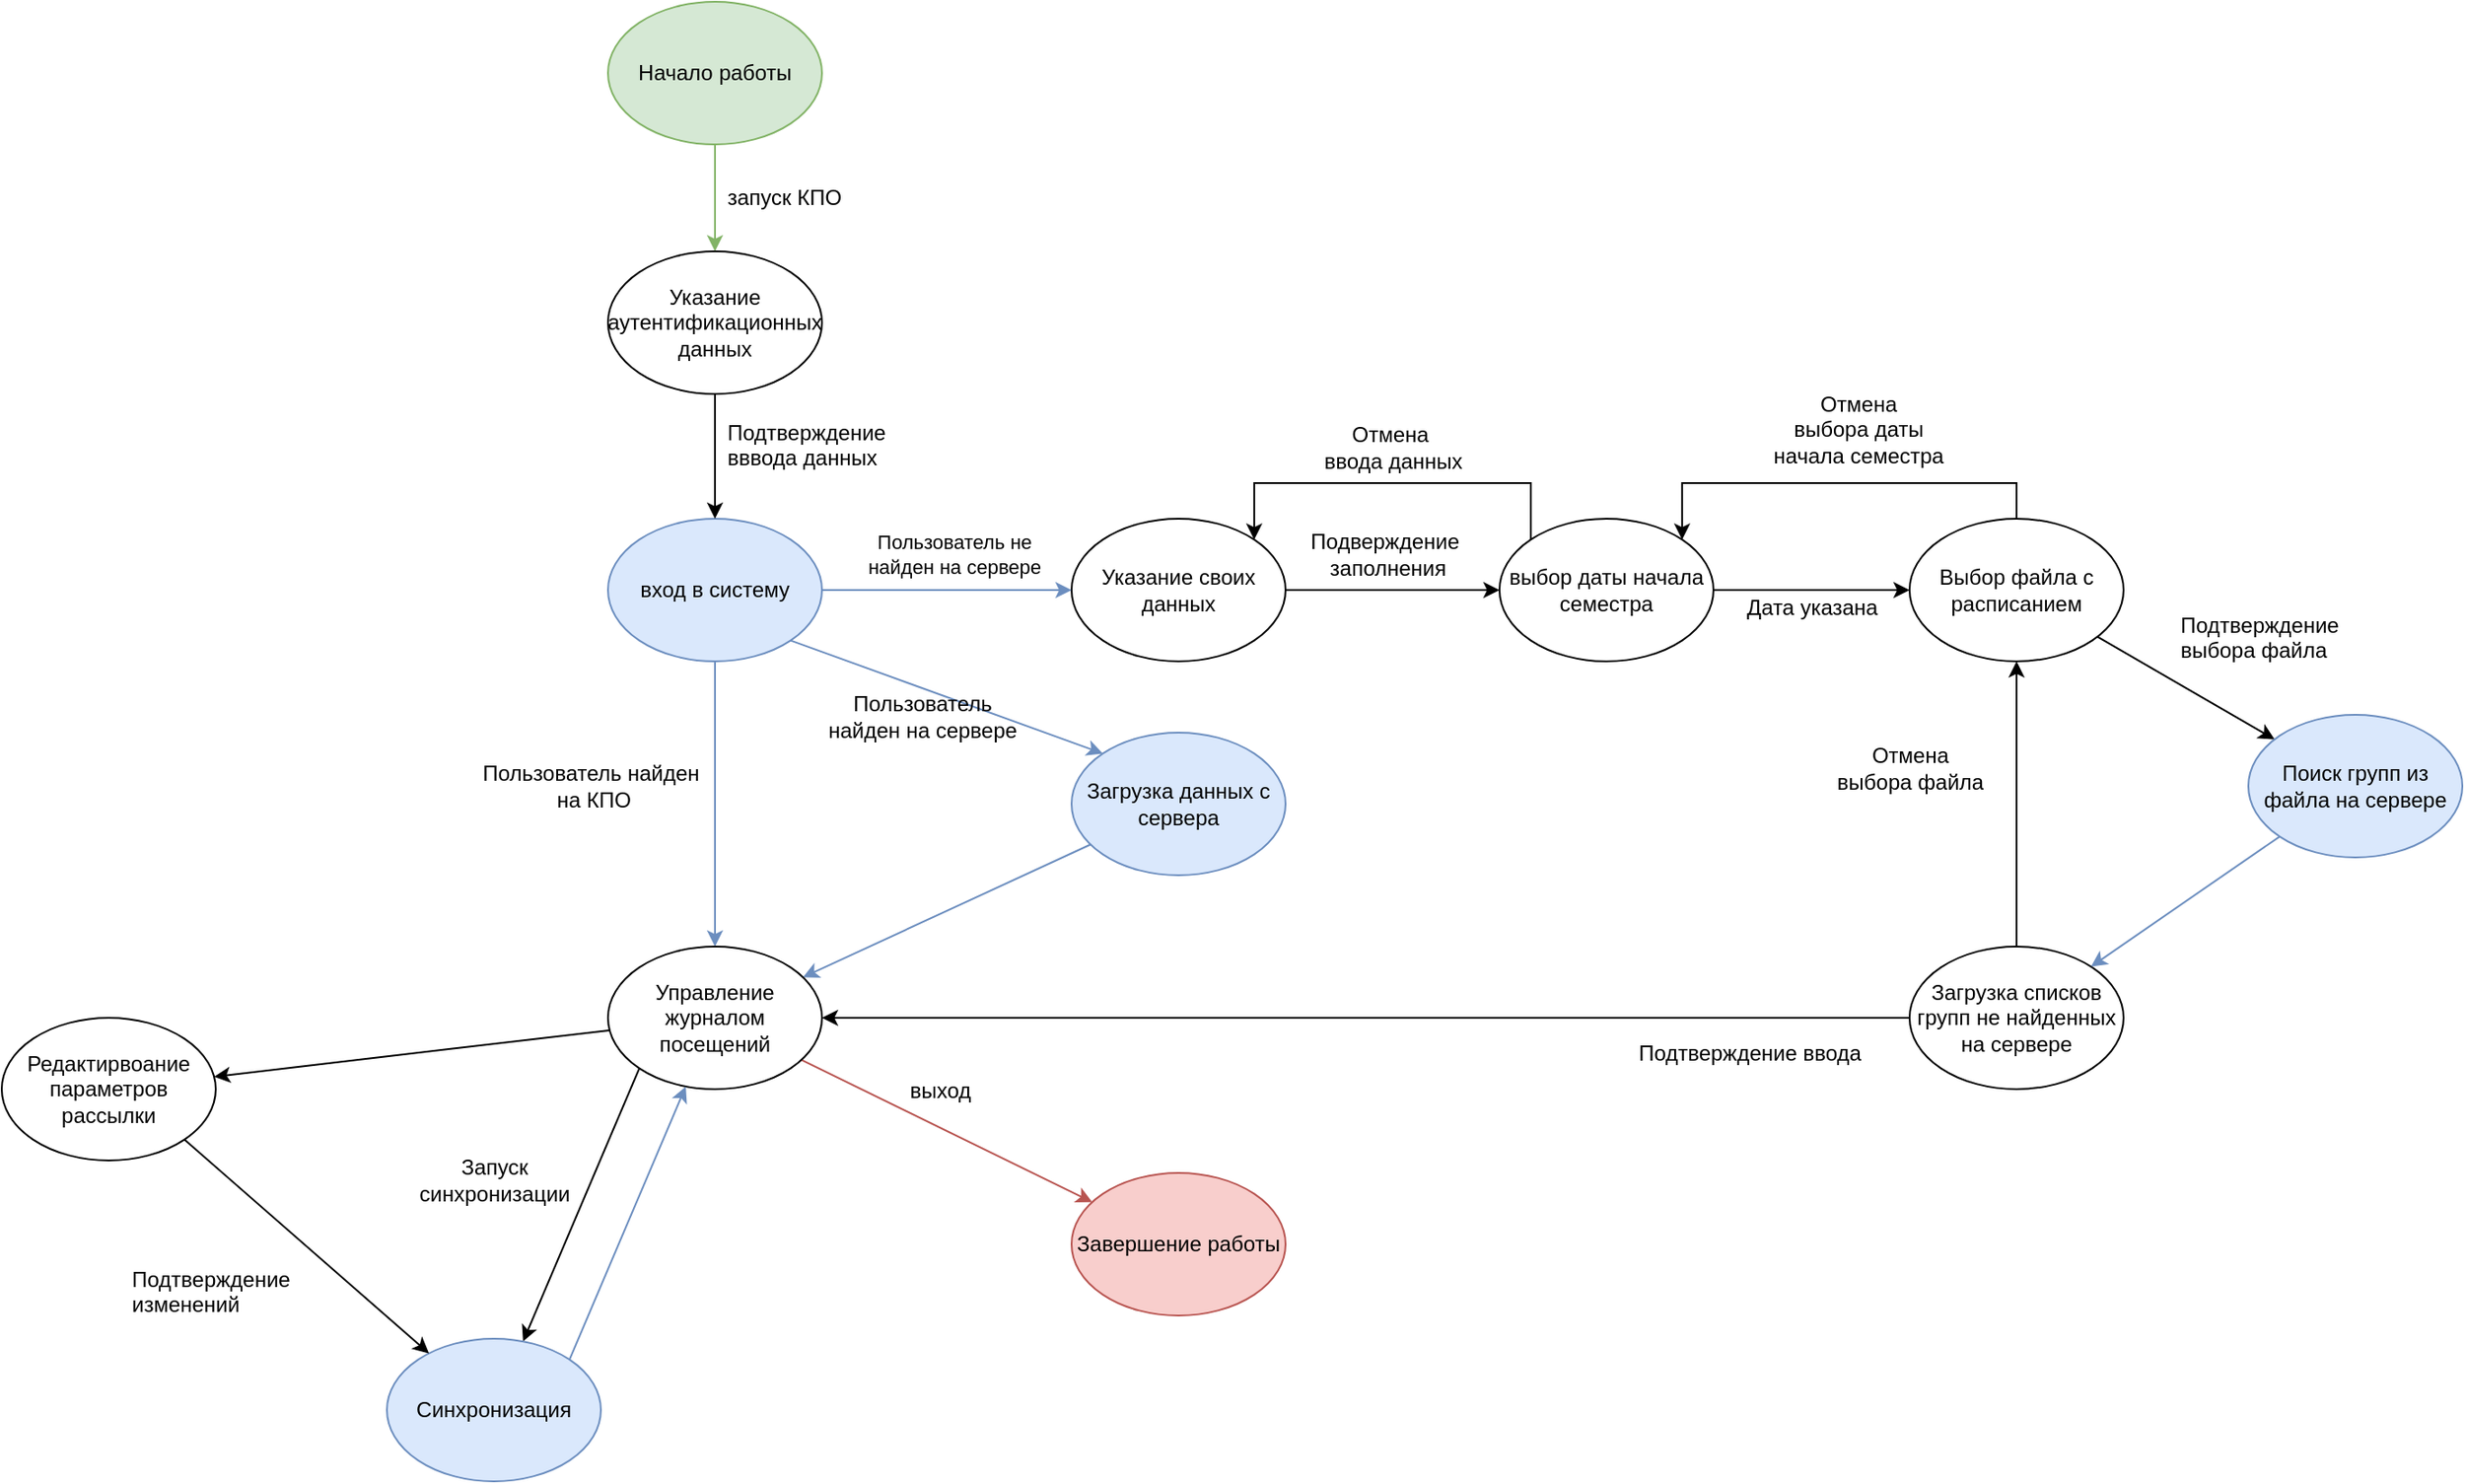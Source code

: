 <mxfile version="10.8.8" type="device"><diagram id="FXQ0D2DGCtfwf9uwDuu3" name="Page-1"><mxGraphModel dx="2373" dy="1999" grid="1" gridSize="10" guides="1" tooltips="1" connect="1" arrows="1" fold="1" page="1" pageScale="1" pageWidth="827" pageHeight="1169" math="0" shadow="0"><root><mxCell id="0"/><mxCell id="1" parent="0"/><mxCell id="UvkeQ3F2zcPWnd3-Ok8B-3" style="edgeStyle=orthogonalEdgeStyle;rounded=0;orthogonalLoop=1;jettySize=auto;html=1;" edge="1" parent="1" source="UvkeQ3F2zcPWnd3-Ok8B-1" target="UvkeQ3F2zcPWnd3-Ok8B-2"><mxGeometry relative="1" as="geometry"/></mxCell><mxCell id="UvkeQ3F2zcPWnd3-Ok8B-10" value="Дата указана" style="text;html=1;resizable=0;points=[];align=center;verticalAlign=middle;labelBackgroundColor=#ffffff;" vertex="1" connectable="0" parent="UvkeQ3F2zcPWnd3-Ok8B-3"><mxGeometry x="-0.309" y="-3" relative="1" as="geometry"><mxPoint x="17" y="7" as="offset"/></mxGeometry></mxCell><mxCell id="UvkeQ3F2zcPWnd3-Ok8B-34" style="edgeStyle=elbowEdgeStyle;rounded=0;orthogonalLoop=1;jettySize=auto;html=1;exitX=0;exitY=0;exitDx=0;exitDy=0;entryX=1;entryY=0;entryDx=0;entryDy=0;" edge="1" parent="1" source="UvkeQ3F2zcPWnd3-Ok8B-1" target="UvkeQ3F2zcPWnd3-Ok8B-12"><mxGeometry relative="1" as="geometry"><Array as="points"><mxPoint x="160" y="90"/></Array></mxGeometry></mxCell><mxCell id="UvkeQ3F2zcPWnd3-Ok8B-38" value="&lt;span&gt;Отмена&amp;nbsp;&lt;/span&gt;&lt;br&gt;&lt;span&gt;ввода данных&lt;/span&gt;" style="text;html=1;resizable=0;points=[];align=center;verticalAlign=middle;labelBackgroundColor=#ffffff;" vertex="1" connectable="0" parent="UvkeQ3F2zcPWnd3-Ok8B-34"><mxGeometry x="-0.191" y="1" relative="1" as="geometry"><mxPoint x="-21" y="-21" as="offset"/></mxGeometry></mxCell><mxCell id="UvkeQ3F2zcPWnd3-Ok8B-1" value="выбор даты начала семестра" style="ellipse;whiteSpace=wrap;html=1;" vertex="1" parent="1"><mxGeometry x="210" y="110" width="120" height="80" as="geometry"/></mxCell><mxCell id="UvkeQ3F2zcPWnd3-Ok8B-4" style="edgeStyle=orthogonalEdgeStyle;rounded=0;orthogonalLoop=1;jettySize=auto;html=1;exitX=0.5;exitY=0;exitDx=0;exitDy=0;entryX=1;entryY=0;entryDx=0;entryDy=0;" edge="1" parent="1" source="UvkeQ3F2zcPWnd3-Ok8B-2" target="UvkeQ3F2zcPWnd3-Ok8B-1"><mxGeometry relative="1" as="geometry"><Array as="points"><mxPoint x="500" y="90"/><mxPoint x="312" y="90"/></Array></mxGeometry></mxCell><mxCell id="UvkeQ3F2zcPWnd3-Ok8B-6" value="Отмена &lt;br&gt;выбора даты &lt;br&gt;начала семестра" style="text;html=1;resizable=0;points=[];align=center;verticalAlign=middle;labelBackgroundColor=#ffffff;" vertex="1" connectable="0" parent="UvkeQ3F2zcPWnd3-Ok8B-4"><mxGeometry x="0.089" y="-2" relative="1" as="geometry"><mxPoint x="21" y="-28" as="offset"/></mxGeometry></mxCell><mxCell id="UvkeQ3F2zcPWnd3-Ok8B-54" style="edgeStyle=none;rounded=0;orthogonalLoop=1;jettySize=auto;html=1;" edge="1" parent="1" source="UvkeQ3F2zcPWnd3-Ok8B-2" target="UvkeQ3F2zcPWnd3-Ok8B-55"><mxGeometry relative="1" as="geometry"><mxPoint x="690" y="250" as="targetPoint"/></mxGeometry></mxCell><mxCell id="UvkeQ3F2zcPWnd3-Ok8B-2" value="Выбор файла с расписанием" style="ellipse;whiteSpace=wrap;html=1;" vertex="1" parent="1"><mxGeometry x="440" y="110" width="120" height="80" as="geometry"/></mxCell><mxCell id="UvkeQ3F2zcPWnd3-Ok8B-25" style="edgeStyle=orthogonalEdgeStyle;curved=1;rounded=0;orthogonalLoop=1;jettySize=auto;html=1;exitX=0;exitY=0.5;exitDx=0;exitDy=0;entryX=1;entryY=0.5;entryDx=0;entryDy=0;" edge="1" parent="1" source="UvkeQ3F2zcPWnd3-Ok8B-7" target="UvkeQ3F2zcPWnd3-Ok8B-21"><mxGeometry relative="1" as="geometry"/></mxCell><mxCell id="UvkeQ3F2zcPWnd3-Ok8B-32" value="&lt;span&gt;Подтверждение ввода&lt;/span&gt;" style="text;html=1;resizable=0;points=[];align=center;verticalAlign=middle;labelBackgroundColor=#ffffff;" vertex="1" connectable="0" parent="UvkeQ3F2zcPWnd3-Ok8B-25"><mxGeometry x="-0.367" y="3" relative="1" as="geometry"><mxPoint x="103" y="17" as="offset"/></mxGeometry></mxCell><mxCell id="UvkeQ3F2zcPWnd3-Ok8B-36" style="edgeStyle=elbowEdgeStyle;rounded=0;orthogonalLoop=1;jettySize=auto;html=1;exitX=0.5;exitY=0;exitDx=0;exitDy=0;entryX=0.5;entryY=1;entryDx=0;entryDy=0;" edge="1" parent="1" source="UvkeQ3F2zcPWnd3-Ok8B-7" target="UvkeQ3F2zcPWnd3-Ok8B-2"><mxGeometry relative="1" as="geometry"><Array as="points"><mxPoint x="500" y="260"/></Array></mxGeometry></mxCell><mxCell id="UvkeQ3F2zcPWnd3-Ok8B-37" value="Отмена &lt;br&gt;выбора файла" style="text;html=1;resizable=0;points=[];align=center;verticalAlign=middle;labelBackgroundColor=#ffffff;" vertex="1" connectable="0" parent="UvkeQ3F2zcPWnd3-Ok8B-36"><mxGeometry x="0.079" y="-3" relative="1" as="geometry"><mxPoint x="-63" y="-13.5" as="offset"/></mxGeometry></mxCell><mxCell id="UvkeQ3F2zcPWnd3-Ok8B-7" value="Загрузка списков групп не найденных на сервере" style="ellipse;whiteSpace=wrap;html=1;" vertex="1" parent="1"><mxGeometry x="440" y="350" width="120" height="80" as="geometry"/></mxCell><mxCell id="UvkeQ3F2zcPWnd3-Ok8B-13" style="edgeStyle=orthogonalEdgeStyle;curved=1;rounded=0;orthogonalLoop=1;jettySize=auto;html=1;entryX=0;entryY=0.5;entryDx=0;entryDy=0;" edge="1" parent="1" source="UvkeQ3F2zcPWnd3-Ok8B-12" target="UvkeQ3F2zcPWnd3-Ok8B-1"><mxGeometry relative="1" as="geometry"/></mxCell><mxCell id="UvkeQ3F2zcPWnd3-Ok8B-15" value="&lt;span&gt;Подверждение&amp;nbsp;&lt;/span&gt;&lt;br&gt;&lt;span&gt;заполнения&lt;/span&gt;" style="text;html=1;resizable=0;points=[];align=center;verticalAlign=middle;labelBackgroundColor=#ffffff;" vertex="1" connectable="0" parent="UvkeQ3F2zcPWnd3-Ok8B-13"><mxGeometry x="-0.28" y="-2" relative="1" as="geometry"><mxPoint x="14" y="-22" as="offset"/></mxGeometry></mxCell><mxCell id="UvkeQ3F2zcPWnd3-Ok8B-12" value="Указание своих данных" style="ellipse;whiteSpace=wrap;html=1;" vertex="1" parent="1"><mxGeometry x="-30" y="110" width="120" height="80" as="geometry"/></mxCell><mxCell id="UvkeQ3F2zcPWnd3-Ok8B-17" value="Пользователь не &lt;br&gt;найден на сервере" style="edgeStyle=orthogonalEdgeStyle;curved=1;rounded=0;orthogonalLoop=1;jettySize=auto;html=1;fillColor=#dae8fc;strokeColor=#6c8ebf;" edge="1" parent="1" source="UvkeQ3F2zcPWnd3-Ok8B-16" target="UvkeQ3F2zcPWnd3-Ok8B-12"><mxGeometry x="0.053" y="20" relative="1" as="geometry"><mxPoint as="offset"/></mxGeometry></mxCell><mxCell id="UvkeQ3F2zcPWnd3-Ok8B-19" style="rounded=0;orthogonalLoop=1;jettySize=auto;html=1;exitX=1;exitY=1;exitDx=0;exitDy=0;entryX=0;entryY=0;entryDx=0;entryDy=0;fillColor=#dae8fc;strokeColor=#6c8ebf;" edge="1" parent="1" source="UvkeQ3F2zcPWnd3-Ok8B-16" target="UvkeQ3F2zcPWnd3-Ok8B-18"><mxGeometry relative="1" as="geometry"/></mxCell><mxCell id="UvkeQ3F2zcPWnd3-Ok8B-20" value="Пользователь &lt;br&gt;найден на сервере" style="text;html=1;resizable=0;points=[];align=center;verticalAlign=middle;labelBackgroundColor=none;" vertex="1" connectable="0" parent="UvkeQ3F2zcPWnd3-Ok8B-19"><mxGeometry x="-0.03" y="-2" relative="1" as="geometry"><mxPoint x="-11.5" y="9.5" as="offset"/></mxGeometry></mxCell><mxCell id="UvkeQ3F2zcPWnd3-Ok8B-23" style="edgeStyle=orthogonalEdgeStyle;curved=1;rounded=0;orthogonalLoop=1;jettySize=auto;html=1;exitX=0.5;exitY=1;exitDx=0;exitDy=0;fillColor=#dae8fc;strokeColor=#6c8ebf;" edge="1" parent="1" source="UvkeQ3F2zcPWnd3-Ok8B-16" target="UvkeQ3F2zcPWnd3-Ok8B-21"><mxGeometry relative="1" as="geometry"/></mxCell><mxCell id="UvkeQ3F2zcPWnd3-Ok8B-24" value="Пользователь найден&lt;br&gt;&amp;nbsp;на КПО" style="text;html=1;resizable=0;points=[];align=center;verticalAlign=middle;labelBackgroundColor=#ffffff;" vertex="1" connectable="0" parent="UvkeQ3F2zcPWnd3-Ok8B-23"><mxGeometry x="-0.163" y="2" relative="1" as="geometry"><mxPoint x="-72" y="3" as="offset"/></mxGeometry></mxCell><mxCell id="UvkeQ3F2zcPWnd3-Ok8B-16" value="вход в систему" style="ellipse;whiteSpace=wrap;html=1;fillColor=#dae8fc;strokeColor=#6c8ebf;" vertex="1" parent="1"><mxGeometry x="-290" y="110" width="120" height="80" as="geometry"/></mxCell><mxCell id="UvkeQ3F2zcPWnd3-Ok8B-22" style="rounded=0;orthogonalLoop=1;jettySize=auto;html=1;fillColor=#dae8fc;strokeColor=#6c8ebf;" edge="1" parent="1" source="UvkeQ3F2zcPWnd3-Ok8B-18" target="UvkeQ3F2zcPWnd3-Ok8B-21"><mxGeometry relative="1" as="geometry"/></mxCell><mxCell id="UvkeQ3F2zcPWnd3-Ok8B-18" value="Загрузка данных с сервера" style="ellipse;whiteSpace=wrap;html=1;fillColor=#dae8fc;strokeColor=#6c8ebf;" vertex="1" parent="1"><mxGeometry x="-30" y="230" width="120" height="80" as="geometry"/></mxCell><mxCell id="UvkeQ3F2zcPWnd3-Ok8B-27" style="rounded=0;orthogonalLoop=1;jettySize=auto;html=1;fillColor=#f8cecc;strokeColor=#b85450;" edge="1" parent="1" source="UvkeQ3F2zcPWnd3-Ok8B-21" target="UvkeQ3F2zcPWnd3-Ok8B-26"><mxGeometry relative="1" as="geometry"/></mxCell><mxCell id="UvkeQ3F2zcPWnd3-Ok8B-53" value="&lt;span&gt;выход&lt;/span&gt;" style="text;html=1;resizable=0;points=[];align=center;verticalAlign=middle;labelBackgroundColor=#ffffff;" vertex="1" connectable="0" parent="UvkeQ3F2zcPWnd3-Ok8B-27"><mxGeometry x="-0.495" y="1" relative="1" as="geometry"><mxPoint x="35.5" y="-2" as="offset"/></mxGeometry></mxCell><mxCell id="UvkeQ3F2zcPWnd3-Ok8B-40" style="rounded=0;orthogonalLoop=1;jettySize=auto;html=1;exitX=0;exitY=1;exitDx=0;exitDy=0;" edge="1" parent="1" source="UvkeQ3F2zcPWnd3-Ok8B-21" target="UvkeQ3F2zcPWnd3-Ok8B-39"><mxGeometry relative="1" as="geometry"/></mxCell><mxCell id="UvkeQ3F2zcPWnd3-Ok8B-41" value="Запуск &lt;br&gt;синхронизации" style="text;html=1;resizable=0;points=[];align=center;verticalAlign=middle;labelBackgroundColor=#ffffff;" vertex="1" connectable="0" parent="UvkeQ3F2zcPWnd3-Ok8B-40"><mxGeometry x="-0.183" y="4" relative="1" as="geometry"><mxPoint x="-59" y="-2" as="offset"/></mxGeometry></mxCell><mxCell id="UvkeQ3F2zcPWnd3-Ok8B-49" style="edgeStyle=none;rounded=0;orthogonalLoop=1;jettySize=auto;html=1;" edge="1" parent="1" source="UvkeQ3F2zcPWnd3-Ok8B-21" target="UvkeQ3F2zcPWnd3-Ok8B-48"><mxGeometry relative="1" as="geometry"/></mxCell><mxCell id="UvkeQ3F2zcPWnd3-Ok8B-21" value="Управление журналом посещений" style="ellipse;whiteSpace=wrap;html=1;" vertex="1" parent="1"><mxGeometry x="-290" y="350" width="120" height="80" as="geometry"/></mxCell><mxCell id="UvkeQ3F2zcPWnd3-Ok8B-26" value="Завершение работы" style="ellipse;whiteSpace=wrap;html=1;fillColor=#f8cecc;strokeColor=#b85450;" vertex="1" parent="1"><mxGeometry x="-30" y="477" width="120" height="80" as="geometry"/></mxCell><mxCell id="UvkeQ3F2zcPWnd3-Ok8B-45" style="edgeStyle=none;rounded=0;orthogonalLoop=1;jettySize=auto;html=1;exitX=0.5;exitY=1;exitDx=0;exitDy=0;entryX=0.5;entryY=0;entryDx=0;entryDy=0;fillColor=#d5e8d4;strokeColor=#82b366;" edge="1" parent="1" source="UvkeQ3F2zcPWnd3-Ok8B-29" target="UvkeQ3F2zcPWnd3-Ok8B-44"><mxGeometry relative="1" as="geometry"/></mxCell><mxCell id="UvkeQ3F2zcPWnd3-Ok8B-29" value="Начало работы" style="ellipse;whiteSpace=wrap;html=1;fillColor=#d5e8d4;strokeColor=#82b366;" vertex="1" parent="1"><mxGeometry x="-290" y="-180" width="120" height="80" as="geometry"/></mxCell><mxCell id="UvkeQ3F2zcPWnd3-Ok8B-42" style="edgeStyle=none;rounded=0;orthogonalLoop=1;jettySize=auto;html=1;exitX=1;exitY=0;exitDx=0;exitDy=0;fillColor=#dae8fc;strokeColor=#6c8ebf;" edge="1" parent="1" source="UvkeQ3F2zcPWnd3-Ok8B-39" target="UvkeQ3F2zcPWnd3-Ok8B-21"><mxGeometry relative="1" as="geometry"/></mxCell><mxCell id="UvkeQ3F2zcPWnd3-Ok8B-39" value="Синхронизация" style="ellipse;whiteSpace=wrap;html=1;align=center;fillColor=#dae8fc;strokeColor=#6c8ebf;" vertex="1" parent="1"><mxGeometry x="-414" y="570" width="120" height="80" as="geometry"/></mxCell><mxCell id="UvkeQ3F2zcPWnd3-Ok8B-46" style="edgeStyle=none;rounded=0;orthogonalLoop=1;jettySize=auto;html=1;exitX=0.5;exitY=1;exitDx=0;exitDy=0;" edge="1" parent="1" source="UvkeQ3F2zcPWnd3-Ok8B-44" target="UvkeQ3F2zcPWnd3-Ok8B-16"><mxGeometry relative="1" as="geometry"/></mxCell><mxCell id="UvkeQ3F2zcPWnd3-Ok8B-44" value="Указание аутентификационных данных" style="ellipse;whiteSpace=wrap;html=1;align=center;" vertex="1" parent="1"><mxGeometry x="-290" y="-40" width="120" height="80" as="geometry"/></mxCell><mxCell id="UvkeQ3F2zcPWnd3-Ok8B-47" value="Подтверждение &lt;br&gt;вввода данных" style="text;html=1;resizable=0;points=[];autosize=1;align=left;verticalAlign=top;spacingTop=-4;" vertex="1" parent="1"><mxGeometry x="-225" y="52" width="110" height="30" as="geometry"/></mxCell><mxCell id="UvkeQ3F2zcPWnd3-Ok8B-50" style="edgeStyle=none;rounded=0;orthogonalLoop=1;jettySize=auto;html=1;exitX=1;exitY=1;exitDx=0;exitDy=0;" edge="1" parent="1" source="UvkeQ3F2zcPWnd3-Ok8B-48" target="UvkeQ3F2zcPWnd3-Ok8B-39"><mxGeometry relative="1" as="geometry"/></mxCell><mxCell id="UvkeQ3F2zcPWnd3-Ok8B-48" value="Редактирвоание параметров рассылки" style="ellipse;whiteSpace=wrap;html=1;align=center;" vertex="1" parent="1"><mxGeometry x="-630" y="390" width="120" height="80" as="geometry"/></mxCell><mxCell id="UvkeQ3F2zcPWnd3-Ok8B-51" value="Подтверждение &lt;br&gt;изменений" style="text;html=1;resizable=0;points=[];autosize=1;align=left;verticalAlign=top;spacingTop=-4;" vertex="1" parent="1"><mxGeometry x="-559" y="527" width="110" height="30" as="geometry"/></mxCell><mxCell id="UvkeQ3F2zcPWnd3-Ok8B-59" style="edgeStyle=none;rounded=0;orthogonalLoop=1;jettySize=auto;html=1;exitX=0;exitY=1;exitDx=0;exitDy=0;fillColor=#dae8fc;strokeColor=#6c8ebf;" edge="1" parent="1" source="UvkeQ3F2zcPWnd3-Ok8B-55" target="UvkeQ3F2zcPWnd3-Ok8B-7"><mxGeometry relative="1" as="geometry"/></mxCell><mxCell id="UvkeQ3F2zcPWnd3-Ok8B-55" value="Поиск групп из файла на сервере" style="ellipse;whiteSpace=wrap;html=1;labelBackgroundColor=none;align=center;fillColor=#dae8fc;strokeColor=#6c8ebf;" vertex="1" parent="1"><mxGeometry x="630" y="220" width="120" height="80" as="geometry"/></mxCell><mxCell id="UvkeQ3F2zcPWnd3-Ok8B-56" value="Подтверждение &lt;br&gt;выбора файла" style="text;html=1;resizable=0;points=[];autosize=1;align=left;verticalAlign=top;spacingTop=-4;" vertex="1" parent="1"><mxGeometry x="590" y="160" width="110" height="30" as="geometry"/></mxCell><mxCell id="UvkeQ3F2zcPWnd3-Ok8B-60" value="запуск КПО" style="text;html=1;resizable=0;points=[];autosize=1;align=left;verticalAlign=top;spacingTop=-4;" vertex="1" parent="1"><mxGeometry x="-225" y="-80" width="80" height="20" as="geometry"/></mxCell></root></mxGraphModel></diagram></mxfile>